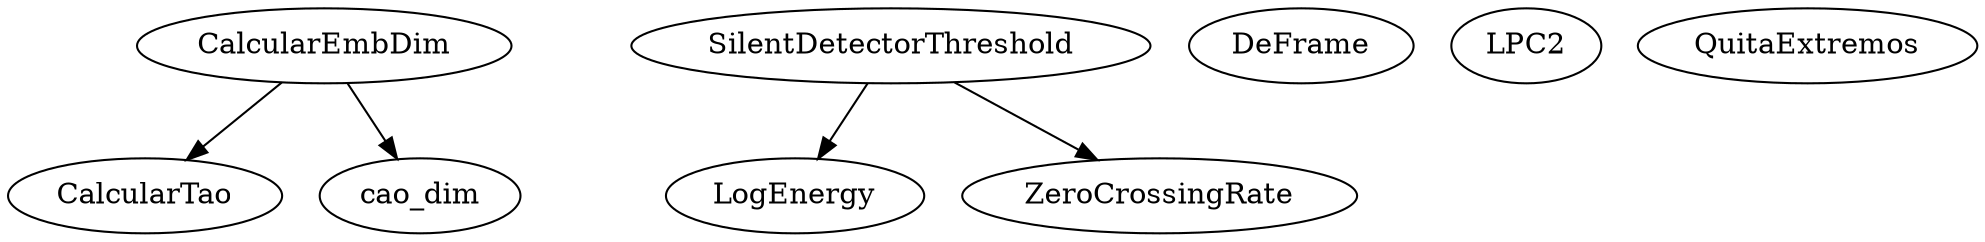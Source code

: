 /* Created by mdot for Matlab */
digraph m2html {
  CalcularEmbDim -> CalcularTao;
  CalcularEmbDim -> cao_dim;
  SilentDetectorThreshold -> LogEnergy;
  SilentDetectorThreshold -> ZeroCrossingRate;

  CalcularEmbDim [URL="CalcularEmbDim.html"];
  CalcularTao [URL="CalcularTao.html"];
  DeFrame [URL="DeFrame.html"];
  LPC2 [URL="LPC2.html"];
  LogEnergy [URL="LogEnergy.html"];
  QuitaExtremos [URL="QuitaExtremos.html"];
  SilentDetectorThreshold [URL="SilentDetectorThreshold.html"];
  ZeroCrossingRate [URL="ZeroCrossingRate.html"];
  cao_dim [URL="cao_dim.html"];
}
